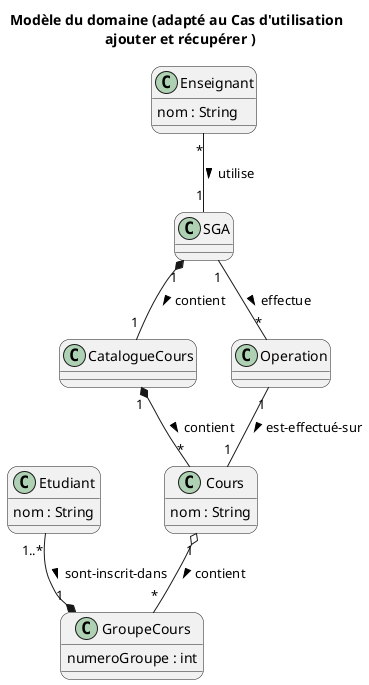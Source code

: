 @startuml MDD
skinparam defaultfontname Verdana
skinparam RoundCorner 20

title Modèle du domaine (adapté au Cas d'utilisation \n ajouter et récupérer )

class CatalogueCours {

}

class Cours {
    nom : String
}

class GroupeCours {
    numeroGroupe : int
}

class Enseignant {
    nom : String
}

class SGA {

}

class Operation {

}

class Etudiant {
    nom : String
}

SGA"1" *-- "1"CatalogueCours : contient >
Etudiant"1..*" --* "1"GroupeCours : sont-inscrit-dans >
Cours"1" o-- "*"GroupeCours : contient >
CatalogueCours"1" *-- "*"Cours : contient >
Enseignant"*" -- "1"SGA : utilise >
Operation"1" -- "1"Cours : est-effectué-sur >
SGA"1" -- "*"Operation : effectue >

@enduml